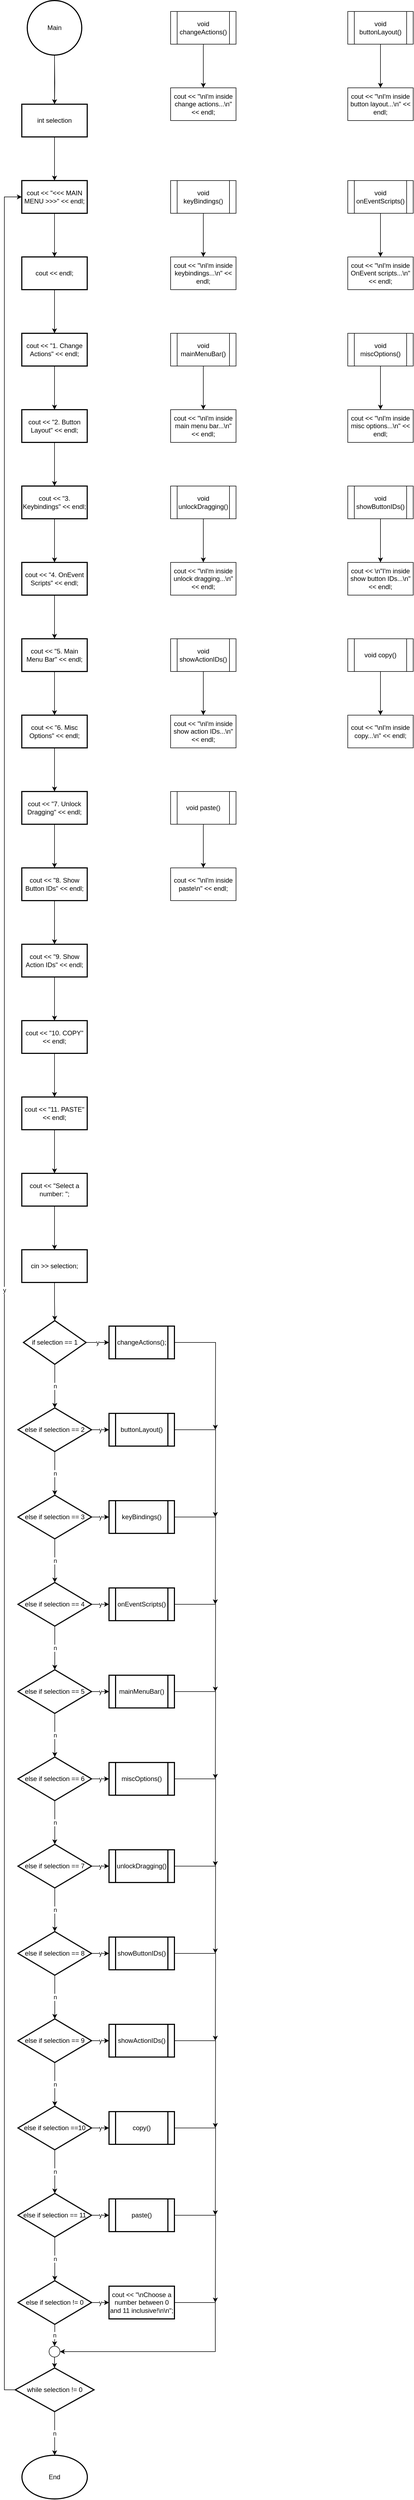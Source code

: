 <mxfile version="13.9.2" type="github">
  <diagram id="R_coL0oHHe2s7lLJRnec" name="Page-1">
    <mxGraphModel dx="2272" dy="2976" grid="1" gridSize="10" guides="1" tooltips="1" connect="1" arrows="1" fold="1" page="1" pageScale="1" pageWidth="850" pageHeight="1100" math="0" shadow="0">
      <root>
        <mxCell id="0" />
        <mxCell id="1" parent="0" />
        <mxCell id="Mn_MytF6m2y4Uh7aq5Jk-3" value="" style="edgeStyle=orthogonalEdgeStyle;rounded=0;orthogonalLoop=1;jettySize=auto;html=1;" edge="1" parent="1" source="Mn_MytF6m2y4Uh7aq5Jk-1">
          <mxGeometry relative="1" as="geometry">
            <mxPoint x="92" y="-900" as="targetPoint" />
          </mxGeometry>
        </mxCell>
        <mxCell id="Mn_MytF6m2y4Uh7aq5Jk-1" value="Main" style="strokeWidth=2;html=1;shape=mxgraph.flowchart.start_2;whiteSpace=wrap;" vertex="1" parent="1">
          <mxGeometry x="42" y="-1100" width="100" height="100" as="geometry" />
        </mxCell>
        <mxCell id="Mn_MytF6m2y4Uh7aq5Jk-25" value="" style="edgeStyle=orthogonalEdgeStyle;rounded=0;orthogonalLoop=1;jettySize=auto;html=1;" edge="1" parent="1" target="Mn_MytF6m2y4Uh7aq5Jk-24">
          <mxGeometry relative="1" as="geometry">
            <mxPoint x="92" y="-990" as="sourcePoint" />
          </mxGeometry>
        </mxCell>
        <mxCell id="Mn_MytF6m2y4Uh7aq5Jk-27" value="" style="edgeStyle=orthogonalEdgeStyle;rounded=0;orthogonalLoop=1;jettySize=auto;html=1;" edge="1" parent="1" source="Mn_MytF6m2y4Uh7aq5Jk-24" target="Mn_MytF6m2y4Uh7aq5Jk-26">
          <mxGeometry relative="1" as="geometry" />
        </mxCell>
        <mxCell id="Mn_MytF6m2y4Uh7aq5Jk-24" value="int selection" style="whiteSpace=wrap;html=1;strokeWidth=2;" vertex="1" parent="1">
          <mxGeometry x="32" y="-910" width="120" height="60" as="geometry" />
        </mxCell>
        <mxCell id="Mn_MytF6m2y4Uh7aq5Jk-29" value="" style="edgeStyle=orthogonalEdgeStyle;rounded=0;orthogonalLoop=1;jettySize=auto;html=1;" edge="1" parent="1" source="Mn_MytF6m2y4Uh7aq5Jk-26" target="Mn_MytF6m2y4Uh7aq5Jk-28">
          <mxGeometry relative="1" as="geometry" />
        </mxCell>
        <mxCell id="Mn_MytF6m2y4Uh7aq5Jk-26" value="cout &amp;lt;&amp;lt; &quot;&amp;lt;&amp;lt;&amp;lt; MAIN MENU &amp;gt;&amp;gt;&amp;gt;&quot; &amp;lt;&amp;lt; endl;" style="whiteSpace=wrap;html=1;strokeWidth=2;" vertex="1" parent="1">
          <mxGeometry x="32" y="-770" width="120" height="60" as="geometry" />
        </mxCell>
        <mxCell id="Mn_MytF6m2y4Uh7aq5Jk-31" value="" style="edgeStyle=orthogonalEdgeStyle;rounded=0;orthogonalLoop=1;jettySize=auto;html=1;" edge="1" parent="1" source="Mn_MytF6m2y4Uh7aq5Jk-28" target="Mn_MytF6m2y4Uh7aq5Jk-30">
          <mxGeometry relative="1" as="geometry" />
        </mxCell>
        <mxCell id="Mn_MytF6m2y4Uh7aq5Jk-28" value="cout &amp;lt;&amp;lt; endl;" style="whiteSpace=wrap;html=1;strokeWidth=2;" vertex="1" parent="1">
          <mxGeometry x="32" y="-630" width="120" height="60" as="geometry" />
        </mxCell>
        <mxCell id="Mn_MytF6m2y4Uh7aq5Jk-33" value="" style="edgeStyle=orthogonalEdgeStyle;rounded=0;orthogonalLoop=1;jettySize=auto;html=1;" edge="1" parent="1" source="Mn_MytF6m2y4Uh7aq5Jk-30" target="Mn_MytF6m2y4Uh7aq5Jk-32">
          <mxGeometry relative="1" as="geometry" />
        </mxCell>
        <mxCell id="Mn_MytF6m2y4Uh7aq5Jk-30" value="cout &amp;lt;&amp;lt; &quot;1. Change Actions&quot; &amp;lt;&amp;lt; endl;" style="whiteSpace=wrap;html=1;strokeWidth=2;" vertex="1" parent="1">
          <mxGeometry x="32" y="-490" width="120" height="60" as="geometry" />
        </mxCell>
        <mxCell id="Mn_MytF6m2y4Uh7aq5Jk-35" value="" style="edgeStyle=orthogonalEdgeStyle;rounded=0;orthogonalLoop=1;jettySize=auto;html=1;" edge="1" parent="1" source="Mn_MytF6m2y4Uh7aq5Jk-32" target="Mn_MytF6m2y4Uh7aq5Jk-34">
          <mxGeometry relative="1" as="geometry" />
        </mxCell>
        <mxCell id="Mn_MytF6m2y4Uh7aq5Jk-32" value="cout &amp;lt;&amp;lt; &quot;2. Button Layout&quot; &amp;lt;&amp;lt; endl;" style="whiteSpace=wrap;html=1;strokeWidth=2;" vertex="1" parent="1">
          <mxGeometry x="32" y="-350" width="120" height="60" as="geometry" />
        </mxCell>
        <mxCell id="Mn_MytF6m2y4Uh7aq5Jk-37" value="" style="edgeStyle=orthogonalEdgeStyle;rounded=0;orthogonalLoop=1;jettySize=auto;html=1;" edge="1" parent="1" source="Mn_MytF6m2y4Uh7aq5Jk-34" target="Mn_MytF6m2y4Uh7aq5Jk-36">
          <mxGeometry relative="1" as="geometry" />
        </mxCell>
        <mxCell id="Mn_MytF6m2y4Uh7aq5Jk-34" value="cout &amp;lt;&amp;lt; &quot;3. Keybindings&quot; &amp;lt;&amp;lt; endl;" style="whiteSpace=wrap;html=1;strokeWidth=2;" vertex="1" parent="1">
          <mxGeometry x="32" y="-210" width="120" height="60" as="geometry" />
        </mxCell>
        <mxCell id="Mn_MytF6m2y4Uh7aq5Jk-39" value="" style="edgeStyle=orthogonalEdgeStyle;rounded=0;orthogonalLoop=1;jettySize=auto;html=1;" edge="1" parent="1" source="Mn_MytF6m2y4Uh7aq5Jk-36" target="Mn_MytF6m2y4Uh7aq5Jk-38">
          <mxGeometry relative="1" as="geometry" />
        </mxCell>
        <mxCell id="Mn_MytF6m2y4Uh7aq5Jk-36" value="cout &amp;lt;&amp;lt; &quot;4. OnEvent Scripts&quot; &amp;lt;&amp;lt; endl;" style="whiteSpace=wrap;html=1;strokeWidth=2;" vertex="1" parent="1">
          <mxGeometry x="32" y="-70" width="120" height="60" as="geometry" />
        </mxCell>
        <mxCell id="Mn_MytF6m2y4Uh7aq5Jk-41" value="" style="edgeStyle=orthogonalEdgeStyle;rounded=0;orthogonalLoop=1;jettySize=auto;html=1;" edge="1" parent="1" source="Mn_MytF6m2y4Uh7aq5Jk-38" target="Mn_MytF6m2y4Uh7aq5Jk-40">
          <mxGeometry relative="1" as="geometry" />
        </mxCell>
        <mxCell id="Mn_MytF6m2y4Uh7aq5Jk-38" value="cout &amp;lt;&amp;lt; &quot;5. Main Menu Bar&quot; &amp;lt;&amp;lt; endl;" style="whiteSpace=wrap;html=1;strokeWidth=2;" vertex="1" parent="1">
          <mxGeometry x="32" y="70" width="120" height="60" as="geometry" />
        </mxCell>
        <mxCell id="Mn_MytF6m2y4Uh7aq5Jk-43" value="" style="edgeStyle=orthogonalEdgeStyle;rounded=0;orthogonalLoop=1;jettySize=auto;html=1;" edge="1" parent="1" source="Mn_MytF6m2y4Uh7aq5Jk-40" target="Mn_MytF6m2y4Uh7aq5Jk-42">
          <mxGeometry relative="1" as="geometry" />
        </mxCell>
        <mxCell id="Mn_MytF6m2y4Uh7aq5Jk-40" value="cout &amp;lt;&amp;lt; &quot;6. Misc Options&quot; &amp;lt;&amp;lt; endl;" style="whiteSpace=wrap;html=1;strokeWidth=2;" vertex="1" parent="1">
          <mxGeometry x="32" y="210" width="120" height="60" as="geometry" />
        </mxCell>
        <mxCell id="Mn_MytF6m2y4Uh7aq5Jk-45" value="" style="edgeStyle=orthogonalEdgeStyle;rounded=0;orthogonalLoop=1;jettySize=auto;html=1;" edge="1" parent="1" source="Mn_MytF6m2y4Uh7aq5Jk-42" target="Mn_MytF6m2y4Uh7aq5Jk-44">
          <mxGeometry relative="1" as="geometry" />
        </mxCell>
        <mxCell id="Mn_MytF6m2y4Uh7aq5Jk-42" value="cout &amp;lt;&amp;lt; &quot;7. Unlock Dragging&quot; &amp;lt;&amp;lt; endl;" style="whiteSpace=wrap;html=1;strokeWidth=2;" vertex="1" parent="1">
          <mxGeometry x="32" y="350" width="120" height="60" as="geometry" />
        </mxCell>
        <mxCell id="Mn_MytF6m2y4Uh7aq5Jk-47" value="" style="edgeStyle=orthogonalEdgeStyle;rounded=0;orthogonalLoop=1;jettySize=auto;html=1;" edge="1" parent="1" source="Mn_MytF6m2y4Uh7aq5Jk-44" target="Mn_MytF6m2y4Uh7aq5Jk-46">
          <mxGeometry relative="1" as="geometry" />
        </mxCell>
        <mxCell id="Mn_MytF6m2y4Uh7aq5Jk-44" value="cout &amp;lt;&amp;lt; &quot;8. Show Button IDs&quot; &amp;lt;&amp;lt; endl;" style="whiteSpace=wrap;html=1;strokeWidth=2;" vertex="1" parent="1">
          <mxGeometry x="32" y="490" width="120" height="60" as="geometry" />
        </mxCell>
        <mxCell id="Mn_MytF6m2y4Uh7aq5Jk-49" value="" style="edgeStyle=orthogonalEdgeStyle;rounded=0;orthogonalLoop=1;jettySize=auto;html=1;" edge="1" parent="1" source="Mn_MytF6m2y4Uh7aq5Jk-46" target="Mn_MytF6m2y4Uh7aq5Jk-48">
          <mxGeometry relative="1" as="geometry" />
        </mxCell>
        <mxCell id="Mn_MytF6m2y4Uh7aq5Jk-46" value="cout &amp;lt;&amp;lt; &quot;9. Show Action IDs&quot; &amp;lt;&amp;lt; endl;" style="whiteSpace=wrap;html=1;strokeWidth=2;" vertex="1" parent="1">
          <mxGeometry x="32" y="630" width="120" height="60" as="geometry" />
        </mxCell>
        <mxCell id="Mn_MytF6m2y4Uh7aq5Jk-51" value="" style="edgeStyle=orthogonalEdgeStyle;rounded=0;orthogonalLoop=1;jettySize=auto;html=1;" edge="1" parent="1" source="Mn_MytF6m2y4Uh7aq5Jk-48" target="Mn_MytF6m2y4Uh7aq5Jk-50">
          <mxGeometry relative="1" as="geometry" />
        </mxCell>
        <mxCell id="Mn_MytF6m2y4Uh7aq5Jk-48" value="cout &amp;lt;&amp;lt; &quot;10. COPY&quot; &amp;lt;&amp;lt; endl;" style="whiteSpace=wrap;html=1;strokeWidth=2;" vertex="1" parent="1">
          <mxGeometry x="32" y="770" width="120" height="60" as="geometry" />
        </mxCell>
        <mxCell id="Mn_MytF6m2y4Uh7aq5Jk-53" value="" style="edgeStyle=orthogonalEdgeStyle;rounded=0;orthogonalLoop=1;jettySize=auto;html=1;" edge="1" parent="1" source="Mn_MytF6m2y4Uh7aq5Jk-50" target="Mn_MytF6m2y4Uh7aq5Jk-52">
          <mxGeometry relative="1" as="geometry" />
        </mxCell>
        <mxCell id="Mn_MytF6m2y4Uh7aq5Jk-50" value="cout &amp;lt;&amp;lt; &quot;11. PASTE&quot; &amp;lt;&amp;lt; endl;" style="whiteSpace=wrap;html=1;strokeWidth=2;" vertex="1" parent="1">
          <mxGeometry x="32" y="910" width="120" height="60" as="geometry" />
        </mxCell>
        <mxCell id="Mn_MytF6m2y4Uh7aq5Jk-55" value="" style="edgeStyle=orthogonalEdgeStyle;rounded=0;orthogonalLoop=1;jettySize=auto;html=1;" edge="1" parent="1" source="Mn_MytF6m2y4Uh7aq5Jk-52" target="Mn_MytF6m2y4Uh7aq5Jk-54">
          <mxGeometry relative="1" as="geometry" />
        </mxCell>
        <mxCell id="Mn_MytF6m2y4Uh7aq5Jk-52" value="cout &amp;lt;&amp;lt; &quot;Select a number: &quot;;" style="whiteSpace=wrap;html=1;strokeWidth=2;" vertex="1" parent="1">
          <mxGeometry x="32" y="1050" width="120" height="60" as="geometry" />
        </mxCell>
        <mxCell id="Mn_MytF6m2y4Uh7aq5Jk-57" value="" style="edgeStyle=orthogonalEdgeStyle;rounded=0;orthogonalLoop=1;jettySize=auto;html=1;" edge="1" parent="1" source="Mn_MytF6m2y4Uh7aq5Jk-54" target="Mn_MytF6m2y4Uh7aq5Jk-56">
          <mxGeometry relative="1" as="geometry" />
        </mxCell>
        <mxCell id="Mn_MytF6m2y4Uh7aq5Jk-54" value="cin &amp;gt;&amp;gt; selection;" style="whiteSpace=wrap;html=1;strokeWidth=2;" vertex="1" parent="1">
          <mxGeometry x="32" y="1190" width="120" height="60" as="geometry" />
        </mxCell>
        <mxCell id="Mn_MytF6m2y4Uh7aq5Jk-61" value="y" style="edgeStyle=orthogonalEdgeStyle;rounded=0;orthogonalLoop=1;jettySize=auto;html=1;" edge="1" parent="1" source="Mn_MytF6m2y4Uh7aq5Jk-56" target="Mn_MytF6m2y4Uh7aq5Jk-60">
          <mxGeometry relative="1" as="geometry" />
        </mxCell>
        <mxCell id="Mn_MytF6m2y4Uh7aq5Jk-63" value="n" style="edgeStyle=orthogonalEdgeStyle;rounded=0;orthogonalLoop=1;jettySize=auto;html=1;" edge="1" parent="1" source="Mn_MytF6m2y4Uh7aq5Jk-56" target="Mn_MytF6m2y4Uh7aq5Jk-62">
          <mxGeometry relative="1" as="geometry" />
        </mxCell>
        <mxCell id="Mn_MytF6m2y4Uh7aq5Jk-56" value="if selection == 1" style="rhombus;whiteSpace=wrap;html=1;strokeWidth=2;" vertex="1" parent="1">
          <mxGeometry x="35" y="1320" width="115" height="80" as="geometry" />
        </mxCell>
        <mxCell id="Mn_MytF6m2y4Uh7aq5Jk-132" style="edgeStyle=orthogonalEdgeStyle;rounded=0;orthogonalLoop=1;jettySize=auto;html=1;" edge="1" parent="1" source="Mn_MytF6m2y4Uh7aq5Jk-60">
          <mxGeometry relative="1" as="geometry">
            <mxPoint x="387" y="1520" as="targetPoint" />
          </mxGeometry>
        </mxCell>
        <mxCell id="Mn_MytF6m2y4Uh7aq5Jk-60" value="changeActions();" style="shape=process;whiteSpace=wrap;html=1;backgroundOutline=1;strokeWidth=2;" vertex="1" parent="1">
          <mxGeometry x="192" y="1330" width="120" height="60" as="geometry" />
        </mxCell>
        <mxCell id="Mn_MytF6m2y4Uh7aq5Jk-65" value="y" style="edgeStyle=orthogonalEdgeStyle;rounded=0;orthogonalLoop=1;jettySize=auto;html=1;" edge="1" parent="1" source="Mn_MytF6m2y4Uh7aq5Jk-62" target="Mn_MytF6m2y4Uh7aq5Jk-64">
          <mxGeometry relative="1" as="geometry" />
        </mxCell>
        <mxCell id="Mn_MytF6m2y4Uh7aq5Jk-68" value="n" style="edgeStyle=orthogonalEdgeStyle;rounded=0;orthogonalLoop=1;jettySize=auto;html=1;" edge="1" parent="1" source="Mn_MytF6m2y4Uh7aq5Jk-62" target="Mn_MytF6m2y4Uh7aq5Jk-67">
          <mxGeometry relative="1" as="geometry" />
        </mxCell>
        <mxCell id="Mn_MytF6m2y4Uh7aq5Jk-62" value="else if selection == 2" style="rhombus;whiteSpace=wrap;html=1;strokeWidth=2;" vertex="1" parent="1">
          <mxGeometry x="25" y="1480" width="135" height="80" as="geometry" />
        </mxCell>
        <mxCell id="Mn_MytF6m2y4Uh7aq5Jk-131" style="edgeStyle=orthogonalEdgeStyle;rounded=0;orthogonalLoop=1;jettySize=auto;html=1;" edge="1" parent="1" source="Mn_MytF6m2y4Uh7aq5Jk-64">
          <mxGeometry relative="1" as="geometry">
            <mxPoint x="387" y="1680" as="targetPoint" />
          </mxGeometry>
        </mxCell>
        <mxCell id="Mn_MytF6m2y4Uh7aq5Jk-64" value="buttonLayout()" style="shape=process;whiteSpace=wrap;html=1;backgroundOutline=1;strokeWidth=2;" vertex="1" parent="1">
          <mxGeometry x="192" y="1490" width="120" height="60" as="geometry" />
        </mxCell>
        <mxCell id="Mn_MytF6m2y4Uh7aq5Jk-70" value="n" style="edgeStyle=orthogonalEdgeStyle;rounded=0;orthogonalLoop=1;jettySize=auto;html=1;" edge="1" parent="1" source="Mn_MytF6m2y4Uh7aq5Jk-67" target="Mn_MytF6m2y4Uh7aq5Jk-69">
          <mxGeometry relative="1" as="geometry" />
        </mxCell>
        <mxCell id="Mn_MytF6m2y4Uh7aq5Jk-94" value="y" style="edgeStyle=orthogonalEdgeStyle;rounded=0;orthogonalLoop=1;jettySize=auto;html=1;" edge="1" parent="1" source="Mn_MytF6m2y4Uh7aq5Jk-67" target="Mn_MytF6m2y4Uh7aq5Jk-93">
          <mxGeometry relative="1" as="geometry" />
        </mxCell>
        <mxCell id="Mn_MytF6m2y4Uh7aq5Jk-67" value="else if selection == 3" style="rhombus;whiteSpace=wrap;html=1;strokeWidth=2;" vertex="1" parent="1">
          <mxGeometry x="25" y="1640" width="135" height="80" as="geometry" />
        </mxCell>
        <mxCell id="Mn_MytF6m2y4Uh7aq5Jk-72" value="n" style="edgeStyle=orthogonalEdgeStyle;rounded=0;orthogonalLoop=1;jettySize=auto;html=1;" edge="1" parent="1" source="Mn_MytF6m2y4Uh7aq5Jk-69" target="Mn_MytF6m2y4Uh7aq5Jk-71">
          <mxGeometry relative="1" as="geometry" />
        </mxCell>
        <mxCell id="Mn_MytF6m2y4Uh7aq5Jk-96" value="y" style="edgeStyle=orthogonalEdgeStyle;rounded=0;orthogonalLoop=1;jettySize=auto;html=1;" edge="1" parent="1" source="Mn_MytF6m2y4Uh7aq5Jk-69" target="Mn_MytF6m2y4Uh7aq5Jk-95">
          <mxGeometry relative="1" as="geometry" />
        </mxCell>
        <mxCell id="Mn_MytF6m2y4Uh7aq5Jk-69" value="else if selection == 4" style="rhombus;whiteSpace=wrap;html=1;strokeWidth=2;" vertex="1" parent="1">
          <mxGeometry x="25" y="1800" width="135" height="80" as="geometry" />
        </mxCell>
        <mxCell id="Mn_MytF6m2y4Uh7aq5Jk-74" value="n" style="edgeStyle=orthogonalEdgeStyle;rounded=0;orthogonalLoop=1;jettySize=auto;html=1;" edge="1" parent="1" source="Mn_MytF6m2y4Uh7aq5Jk-71" target="Mn_MytF6m2y4Uh7aq5Jk-73">
          <mxGeometry relative="1" as="geometry" />
        </mxCell>
        <mxCell id="Mn_MytF6m2y4Uh7aq5Jk-98" value="y" style="edgeStyle=orthogonalEdgeStyle;rounded=0;orthogonalLoop=1;jettySize=auto;html=1;" edge="1" parent="1" source="Mn_MytF6m2y4Uh7aq5Jk-71" target="Mn_MytF6m2y4Uh7aq5Jk-97">
          <mxGeometry relative="1" as="geometry" />
        </mxCell>
        <mxCell id="Mn_MytF6m2y4Uh7aq5Jk-71" value="else if selection == 5" style="rhombus;whiteSpace=wrap;html=1;strokeWidth=2;" vertex="1" parent="1">
          <mxGeometry x="25" y="1960" width="135" height="80" as="geometry" />
        </mxCell>
        <mxCell id="Mn_MytF6m2y4Uh7aq5Jk-76" value="n" style="edgeStyle=orthogonalEdgeStyle;rounded=0;orthogonalLoop=1;jettySize=auto;html=1;" edge="1" parent="1" source="Mn_MytF6m2y4Uh7aq5Jk-73" target="Mn_MytF6m2y4Uh7aq5Jk-75">
          <mxGeometry relative="1" as="geometry" />
        </mxCell>
        <mxCell id="Mn_MytF6m2y4Uh7aq5Jk-100" value="y" style="edgeStyle=orthogonalEdgeStyle;rounded=0;orthogonalLoop=1;jettySize=auto;html=1;" edge="1" parent="1" source="Mn_MytF6m2y4Uh7aq5Jk-73" target="Mn_MytF6m2y4Uh7aq5Jk-99">
          <mxGeometry relative="1" as="geometry" />
        </mxCell>
        <mxCell id="Mn_MytF6m2y4Uh7aq5Jk-73" value="else if selection == 6" style="rhombus;whiteSpace=wrap;html=1;strokeWidth=2;" vertex="1" parent="1">
          <mxGeometry x="25" y="2120" width="135" height="80" as="geometry" />
        </mxCell>
        <mxCell id="Mn_MytF6m2y4Uh7aq5Jk-78" value="n" style="edgeStyle=orthogonalEdgeStyle;rounded=0;orthogonalLoop=1;jettySize=auto;html=1;" edge="1" parent="1" source="Mn_MytF6m2y4Uh7aq5Jk-75" target="Mn_MytF6m2y4Uh7aq5Jk-77">
          <mxGeometry relative="1" as="geometry" />
        </mxCell>
        <mxCell id="Mn_MytF6m2y4Uh7aq5Jk-102" value="y" style="edgeStyle=orthogonalEdgeStyle;rounded=0;orthogonalLoop=1;jettySize=auto;html=1;" edge="1" parent="1" source="Mn_MytF6m2y4Uh7aq5Jk-75" target="Mn_MytF6m2y4Uh7aq5Jk-101">
          <mxGeometry relative="1" as="geometry" />
        </mxCell>
        <mxCell id="Mn_MytF6m2y4Uh7aq5Jk-75" value="else if selection == 7" style="rhombus;whiteSpace=wrap;html=1;strokeWidth=2;" vertex="1" parent="1">
          <mxGeometry x="25" y="2280" width="135" height="80" as="geometry" />
        </mxCell>
        <mxCell id="Mn_MytF6m2y4Uh7aq5Jk-80" value="n" style="edgeStyle=orthogonalEdgeStyle;rounded=0;orthogonalLoop=1;jettySize=auto;html=1;" edge="1" parent="1" source="Mn_MytF6m2y4Uh7aq5Jk-77" target="Mn_MytF6m2y4Uh7aq5Jk-79">
          <mxGeometry relative="1" as="geometry" />
        </mxCell>
        <mxCell id="Mn_MytF6m2y4Uh7aq5Jk-104" value="y" style="edgeStyle=orthogonalEdgeStyle;rounded=0;orthogonalLoop=1;jettySize=auto;html=1;" edge="1" parent="1" source="Mn_MytF6m2y4Uh7aq5Jk-77" target="Mn_MytF6m2y4Uh7aq5Jk-103">
          <mxGeometry relative="1" as="geometry" />
        </mxCell>
        <mxCell id="Mn_MytF6m2y4Uh7aq5Jk-77" value="else if selection == 8" style="rhombus;whiteSpace=wrap;html=1;strokeWidth=2;" vertex="1" parent="1">
          <mxGeometry x="25" y="2440" width="135" height="80" as="geometry" />
        </mxCell>
        <mxCell id="Mn_MytF6m2y4Uh7aq5Jk-82" value="n" style="edgeStyle=orthogonalEdgeStyle;rounded=0;orthogonalLoop=1;jettySize=auto;html=1;" edge="1" parent="1" source="Mn_MytF6m2y4Uh7aq5Jk-79" target="Mn_MytF6m2y4Uh7aq5Jk-81">
          <mxGeometry relative="1" as="geometry" />
        </mxCell>
        <mxCell id="Mn_MytF6m2y4Uh7aq5Jk-106" value="y" style="edgeStyle=orthogonalEdgeStyle;rounded=0;orthogonalLoop=1;jettySize=auto;html=1;" edge="1" parent="1" source="Mn_MytF6m2y4Uh7aq5Jk-79" target="Mn_MytF6m2y4Uh7aq5Jk-105">
          <mxGeometry relative="1" as="geometry" />
        </mxCell>
        <mxCell id="Mn_MytF6m2y4Uh7aq5Jk-79" value="else if selection == 9" style="rhombus;whiteSpace=wrap;html=1;strokeWidth=2;" vertex="1" parent="1">
          <mxGeometry x="25" y="2600" width="135" height="80" as="geometry" />
        </mxCell>
        <mxCell id="Mn_MytF6m2y4Uh7aq5Jk-84" value="n" style="edgeStyle=orthogonalEdgeStyle;rounded=0;orthogonalLoop=1;jettySize=auto;html=1;" edge="1" parent="1" source="Mn_MytF6m2y4Uh7aq5Jk-81" target="Mn_MytF6m2y4Uh7aq5Jk-83">
          <mxGeometry relative="1" as="geometry" />
        </mxCell>
        <mxCell id="Mn_MytF6m2y4Uh7aq5Jk-108" value="y" style="edgeStyle=orthogonalEdgeStyle;rounded=0;orthogonalLoop=1;jettySize=auto;html=1;" edge="1" parent="1" source="Mn_MytF6m2y4Uh7aq5Jk-81" target="Mn_MytF6m2y4Uh7aq5Jk-107">
          <mxGeometry relative="1" as="geometry" />
        </mxCell>
        <mxCell id="Mn_MytF6m2y4Uh7aq5Jk-81" value="else if selection ==10" style="rhombus;whiteSpace=wrap;html=1;strokeWidth=2;" vertex="1" parent="1">
          <mxGeometry x="25" y="2760" width="135" height="80" as="geometry" />
        </mxCell>
        <mxCell id="Mn_MytF6m2y4Uh7aq5Jk-86" value="n" style="edgeStyle=orthogonalEdgeStyle;rounded=0;orthogonalLoop=1;jettySize=auto;html=1;" edge="1" parent="1" source="Mn_MytF6m2y4Uh7aq5Jk-83" target="Mn_MytF6m2y4Uh7aq5Jk-85">
          <mxGeometry relative="1" as="geometry" />
        </mxCell>
        <mxCell id="Mn_MytF6m2y4Uh7aq5Jk-110" value="y" style="edgeStyle=orthogonalEdgeStyle;rounded=0;orthogonalLoop=1;jettySize=auto;html=1;" edge="1" parent="1" source="Mn_MytF6m2y4Uh7aq5Jk-83" target="Mn_MytF6m2y4Uh7aq5Jk-109">
          <mxGeometry relative="1" as="geometry" />
        </mxCell>
        <mxCell id="Mn_MytF6m2y4Uh7aq5Jk-83" value="else if selection == 11" style="rhombus;whiteSpace=wrap;html=1;strokeWidth=2;" vertex="1" parent="1">
          <mxGeometry x="25" y="2920" width="135" height="80" as="geometry" />
        </mxCell>
        <mxCell id="Mn_MytF6m2y4Uh7aq5Jk-112" value="y" style="edgeStyle=orthogonalEdgeStyle;rounded=0;orthogonalLoop=1;jettySize=auto;html=1;" edge="1" parent="1" source="Mn_MytF6m2y4Uh7aq5Jk-85" target="Mn_MytF6m2y4Uh7aq5Jk-111">
          <mxGeometry relative="1" as="geometry" />
        </mxCell>
        <mxCell id="Mn_MytF6m2y4Uh7aq5Jk-120" value="n" style="edgeStyle=orthogonalEdgeStyle;rounded=0;orthogonalLoop=1;jettySize=auto;html=1;" edge="1" parent="1" source="Mn_MytF6m2y4Uh7aq5Jk-85" target="Mn_MytF6m2y4Uh7aq5Jk-113">
          <mxGeometry relative="1" as="geometry" />
        </mxCell>
        <mxCell id="Mn_MytF6m2y4Uh7aq5Jk-85" value="else if selection != 0" style="rhombus;whiteSpace=wrap;html=1;strokeWidth=2;" vertex="1" parent="1">
          <mxGeometry x="25" y="3080" width="135" height="80" as="geometry" />
        </mxCell>
        <mxCell id="Mn_MytF6m2y4Uh7aq5Jk-90" value="y" style="edgeStyle=orthogonalEdgeStyle;rounded=0;orthogonalLoop=1;jettySize=auto;html=1;exitX=0;exitY=0.5;exitDx=0;exitDy=0;entryX=0;entryY=0.5;entryDx=0;entryDy=0;" edge="1" parent="1" source="Mn_MytF6m2y4Uh7aq5Jk-87" target="Mn_MytF6m2y4Uh7aq5Jk-26">
          <mxGeometry relative="1" as="geometry" />
        </mxCell>
        <mxCell id="Mn_MytF6m2y4Uh7aq5Jk-92" value="n" style="edgeStyle=orthogonalEdgeStyle;rounded=0;orthogonalLoop=1;jettySize=auto;html=1;" edge="1" parent="1" source="Mn_MytF6m2y4Uh7aq5Jk-87" target="Mn_MytF6m2y4Uh7aq5Jk-91">
          <mxGeometry relative="1" as="geometry" />
        </mxCell>
        <mxCell id="Mn_MytF6m2y4Uh7aq5Jk-87" value="while selection != 0" style="rhombus;whiteSpace=wrap;html=1;strokeWidth=2;" vertex="1" parent="1">
          <mxGeometry x="20" y="3240" width="144.5" height="80" as="geometry" />
        </mxCell>
        <mxCell id="Mn_MytF6m2y4Uh7aq5Jk-91" value="End" style="ellipse;whiteSpace=wrap;html=1;strokeWidth=2;" vertex="1" parent="1">
          <mxGeometry x="32.25" y="3400" width="120" height="80" as="geometry" />
        </mxCell>
        <mxCell id="Mn_MytF6m2y4Uh7aq5Jk-130" style="edgeStyle=orthogonalEdgeStyle;rounded=0;orthogonalLoop=1;jettySize=auto;html=1;" edge="1" parent="1" source="Mn_MytF6m2y4Uh7aq5Jk-93">
          <mxGeometry relative="1" as="geometry">
            <mxPoint x="387" y="1840" as="targetPoint" />
          </mxGeometry>
        </mxCell>
        <mxCell id="Mn_MytF6m2y4Uh7aq5Jk-93" value="keyBindings()" style="shape=process;whiteSpace=wrap;html=1;backgroundOutline=1;strokeWidth=2;" vertex="1" parent="1">
          <mxGeometry x="192" y="1650" width="120" height="60" as="geometry" />
        </mxCell>
        <mxCell id="Mn_MytF6m2y4Uh7aq5Jk-129" style="edgeStyle=orthogonalEdgeStyle;rounded=0;orthogonalLoop=1;jettySize=auto;html=1;" edge="1" parent="1" source="Mn_MytF6m2y4Uh7aq5Jk-95">
          <mxGeometry relative="1" as="geometry">
            <mxPoint x="387" y="2000" as="targetPoint" />
          </mxGeometry>
        </mxCell>
        <mxCell id="Mn_MytF6m2y4Uh7aq5Jk-95" value="onEventScripts()" style="shape=process;whiteSpace=wrap;html=1;backgroundOutline=1;strokeWidth=2;" vertex="1" parent="1">
          <mxGeometry x="192" y="1810" width="120" height="60" as="geometry" />
        </mxCell>
        <mxCell id="Mn_MytF6m2y4Uh7aq5Jk-128" value="&lt;br&gt;" style="edgeStyle=orthogonalEdgeStyle;rounded=0;orthogonalLoop=1;jettySize=auto;html=1;" edge="1" parent="1" source="Mn_MytF6m2y4Uh7aq5Jk-97">
          <mxGeometry relative="1" as="geometry">
            <mxPoint x="387" y="2160" as="targetPoint" />
          </mxGeometry>
        </mxCell>
        <mxCell id="Mn_MytF6m2y4Uh7aq5Jk-97" value="mainMenuBar()" style="shape=process;whiteSpace=wrap;html=1;backgroundOutline=1;strokeWidth=2;" vertex="1" parent="1">
          <mxGeometry x="192" y="1970" width="120" height="60" as="geometry" />
        </mxCell>
        <mxCell id="Mn_MytF6m2y4Uh7aq5Jk-127" style="edgeStyle=orthogonalEdgeStyle;rounded=0;orthogonalLoop=1;jettySize=auto;html=1;" edge="1" parent="1" source="Mn_MytF6m2y4Uh7aq5Jk-99">
          <mxGeometry relative="1" as="geometry">
            <mxPoint x="387" y="2320" as="targetPoint" />
          </mxGeometry>
        </mxCell>
        <mxCell id="Mn_MytF6m2y4Uh7aq5Jk-99" value="miscOptions()" style="shape=process;whiteSpace=wrap;html=1;backgroundOutline=1;strokeWidth=2;" vertex="1" parent="1">
          <mxGeometry x="192" y="2130" width="120" height="60" as="geometry" />
        </mxCell>
        <mxCell id="Mn_MytF6m2y4Uh7aq5Jk-126" style="edgeStyle=orthogonalEdgeStyle;rounded=0;orthogonalLoop=1;jettySize=auto;html=1;" edge="1" parent="1" source="Mn_MytF6m2y4Uh7aq5Jk-101">
          <mxGeometry relative="1" as="geometry">
            <mxPoint x="387" y="2480" as="targetPoint" />
          </mxGeometry>
        </mxCell>
        <mxCell id="Mn_MytF6m2y4Uh7aq5Jk-101" value="unlockDragging()" style="shape=process;whiteSpace=wrap;html=1;backgroundOutline=1;strokeWidth=2;" vertex="1" parent="1">
          <mxGeometry x="192" y="2290" width="120" height="60" as="geometry" />
        </mxCell>
        <mxCell id="Mn_MytF6m2y4Uh7aq5Jk-125" style="edgeStyle=orthogonalEdgeStyle;rounded=0;orthogonalLoop=1;jettySize=auto;html=1;" edge="1" parent="1" source="Mn_MytF6m2y4Uh7aq5Jk-103">
          <mxGeometry relative="1" as="geometry">
            <mxPoint x="387" y="2640" as="targetPoint" />
          </mxGeometry>
        </mxCell>
        <mxCell id="Mn_MytF6m2y4Uh7aq5Jk-103" value="showButtonIDs()" style="shape=process;whiteSpace=wrap;html=1;backgroundOutline=1;strokeWidth=2;" vertex="1" parent="1">
          <mxGeometry x="192" y="2450" width="120" height="60" as="geometry" />
        </mxCell>
        <mxCell id="Mn_MytF6m2y4Uh7aq5Jk-124" style="edgeStyle=orthogonalEdgeStyle;rounded=0;orthogonalLoop=1;jettySize=auto;html=1;" edge="1" parent="1" source="Mn_MytF6m2y4Uh7aq5Jk-105">
          <mxGeometry relative="1" as="geometry">
            <mxPoint x="387" y="2800" as="targetPoint" />
          </mxGeometry>
        </mxCell>
        <mxCell id="Mn_MytF6m2y4Uh7aq5Jk-105" value="showActionIDs()" style="shape=process;whiteSpace=wrap;html=1;backgroundOutline=1;strokeWidth=2;" vertex="1" parent="1">
          <mxGeometry x="192" y="2610" width="120" height="60" as="geometry" />
        </mxCell>
        <mxCell id="Mn_MytF6m2y4Uh7aq5Jk-123" style="edgeStyle=orthogonalEdgeStyle;rounded=0;orthogonalLoop=1;jettySize=auto;html=1;" edge="1" parent="1" source="Mn_MytF6m2y4Uh7aq5Jk-107">
          <mxGeometry relative="1" as="geometry">
            <mxPoint x="387" y="2960" as="targetPoint" />
          </mxGeometry>
        </mxCell>
        <mxCell id="Mn_MytF6m2y4Uh7aq5Jk-107" value="copy()" style="shape=process;whiteSpace=wrap;html=1;backgroundOutline=1;strokeWidth=2;" vertex="1" parent="1">
          <mxGeometry x="192" y="2770" width="120" height="60" as="geometry" />
        </mxCell>
        <mxCell id="Mn_MytF6m2y4Uh7aq5Jk-122" style="edgeStyle=orthogonalEdgeStyle;rounded=0;orthogonalLoop=1;jettySize=auto;html=1;" edge="1" parent="1" source="Mn_MytF6m2y4Uh7aq5Jk-109">
          <mxGeometry relative="1" as="geometry">
            <mxPoint x="387" y="3120" as="targetPoint" />
          </mxGeometry>
        </mxCell>
        <mxCell id="Mn_MytF6m2y4Uh7aq5Jk-109" value="paste()" style="shape=process;whiteSpace=wrap;html=1;backgroundOutline=1;strokeWidth=2;" vertex="1" parent="1">
          <mxGeometry x="192" y="2930" width="120" height="60" as="geometry" />
        </mxCell>
        <mxCell id="Mn_MytF6m2y4Uh7aq5Jk-121" style="edgeStyle=orthogonalEdgeStyle;rounded=0;orthogonalLoop=1;jettySize=auto;html=1;entryX=1;entryY=0.5;entryDx=0;entryDy=0;" edge="1" parent="1" source="Mn_MytF6m2y4Uh7aq5Jk-111" target="Mn_MytF6m2y4Uh7aq5Jk-113">
          <mxGeometry relative="1" as="geometry">
            <Array as="points">
              <mxPoint x="387" y="3120" />
              <mxPoint x="387" y="3210" />
            </Array>
          </mxGeometry>
        </mxCell>
        <mxCell id="Mn_MytF6m2y4Uh7aq5Jk-111" value="cout &amp;lt;&amp;lt; &quot;\nChoose a number between 0 and 11 inclusive!\n\n&quot;;" style="whiteSpace=wrap;html=1;strokeWidth=2;" vertex="1" parent="1">
          <mxGeometry x="192" y="3090" width="120" height="60" as="geometry" />
        </mxCell>
        <mxCell id="Mn_MytF6m2y4Uh7aq5Jk-114" style="edgeStyle=orthogonalEdgeStyle;rounded=0;orthogonalLoop=1;jettySize=auto;html=1;" edge="1" parent="1" source="Mn_MytF6m2y4Uh7aq5Jk-113" target="Mn_MytF6m2y4Uh7aq5Jk-87">
          <mxGeometry relative="1" as="geometry" />
        </mxCell>
        <mxCell id="Mn_MytF6m2y4Uh7aq5Jk-113" value="" style="ellipse;whiteSpace=wrap;html=1;aspect=fixed;" vertex="1" parent="1">
          <mxGeometry x="82" y="3200" width="20" height="20" as="geometry" />
        </mxCell>
        <mxCell id="Mn_MytF6m2y4Uh7aq5Jk-135" value="" style="edgeStyle=orthogonalEdgeStyle;rounded=0;orthogonalLoop=1;jettySize=auto;html=1;" edge="1" parent="1" source="Mn_MytF6m2y4Uh7aq5Jk-133" target="Mn_MytF6m2y4Uh7aq5Jk-134">
          <mxGeometry relative="1" as="geometry" />
        </mxCell>
        <mxCell id="Mn_MytF6m2y4Uh7aq5Jk-133" value="void changeActions()" style="shape=process;whiteSpace=wrap;html=1;backgroundOutline=1;" vertex="1" parent="1">
          <mxGeometry x="305" y="-1080" width="120" height="60" as="geometry" />
        </mxCell>
        <mxCell id="Mn_MytF6m2y4Uh7aq5Jk-134" value="cout &amp;lt;&amp;lt; &quot;\nI&#39;m inside change actions...\n&quot; &amp;lt;&amp;lt; endl;" style="whiteSpace=wrap;html=1;" vertex="1" parent="1">
          <mxGeometry x="305" y="-940" width="120" height="60" as="geometry" />
        </mxCell>
        <mxCell id="Mn_MytF6m2y4Uh7aq5Jk-138" value="" style="edgeStyle=orthogonalEdgeStyle;rounded=0;orthogonalLoop=1;jettySize=auto;html=1;" edge="1" parent="1" source="Mn_MytF6m2y4Uh7aq5Jk-136" target="Mn_MytF6m2y4Uh7aq5Jk-137">
          <mxGeometry relative="1" as="geometry" />
        </mxCell>
        <mxCell id="Mn_MytF6m2y4Uh7aq5Jk-136" value="void buttonLayout()" style="shape=process;whiteSpace=wrap;html=1;backgroundOutline=1;" vertex="1" parent="1">
          <mxGeometry x="630" y="-1080" width="120" height="60" as="geometry" />
        </mxCell>
        <mxCell id="Mn_MytF6m2y4Uh7aq5Jk-137" value="cout &amp;lt;&amp;lt; &quot;\nI&#39;m inside button layout...\n&quot; &amp;lt;&amp;lt; endl;" style="whiteSpace=wrap;html=1;" vertex="1" parent="1">
          <mxGeometry x="630" y="-940" width="120" height="60" as="geometry" />
        </mxCell>
        <mxCell id="Mn_MytF6m2y4Uh7aq5Jk-141" value="" style="edgeStyle=orthogonalEdgeStyle;rounded=0;orthogonalLoop=1;jettySize=auto;html=1;" edge="1" parent="1" source="Mn_MytF6m2y4Uh7aq5Jk-139" target="Mn_MytF6m2y4Uh7aq5Jk-140">
          <mxGeometry relative="1" as="geometry" />
        </mxCell>
        <mxCell id="Mn_MytF6m2y4Uh7aq5Jk-139" value="void keyBindings()" style="shape=process;whiteSpace=wrap;html=1;backgroundOutline=1;" vertex="1" parent="1">
          <mxGeometry x="305" y="-770" width="120" height="60" as="geometry" />
        </mxCell>
        <mxCell id="Mn_MytF6m2y4Uh7aq5Jk-140" value="cout &amp;lt;&amp;lt; &quot;\nI&#39;m inside keybindings...\n&quot; &amp;lt;&amp;lt; endl;" style="whiteSpace=wrap;html=1;" vertex="1" parent="1">
          <mxGeometry x="305" y="-630" width="120" height="60" as="geometry" />
        </mxCell>
        <mxCell id="Mn_MytF6m2y4Uh7aq5Jk-144" value="" style="edgeStyle=orthogonalEdgeStyle;rounded=0;orthogonalLoop=1;jettySize=auto;html=1;" edge="1" parent="1" source="Mn_MytF6m2y4Uh7aq5Jk-142" target="Mn_MytF6m2y4Uh7aq5Jk-143">
          <mxGeometry relative="1" as="geometry" />
        </mxCell>
        <mxCell id="Mn_MytF6m2y4Uh7aq5Jk-142" value="void onEventScripts()" style="shape=process;whiteSpace=wrap;html=1;backgroundOutline=1;" vertex="1" parent="1">
          <mxGeometry x="630" y="-770" width="120" height="60" as="geometry" />
        </mxCell>
        <mxCell id="Mn_MytF6m2y4Uh7aq5Jk-143" value="cout &amp;lt;&amp;lt; &quot;\nI&#39;m inside OnEvent scripts...\n&quot; &amp;lt;&amp;lt; endl;" style="whiteSpace=wrap;html=1;" vertex="1" parent="1">
          <mxGeometry x="630" y="-630" width="120" height="60" as="geometry" />
        </mxCell>
        <mxCell id="Mn_MytF6m2y4Uh7aq5Jk-147" value="" style="edgeStyle=orthogonalEdgeStyle;rounded=0;orthogonalLoop=1;jettySize=auto;html=1;" edge="1" parent="1" source="Mn_MytF6m2y4Uh7aq5Jk-145" target="Mn_MytF6m2y4Uh7aq5Jk-146">
          <mxGeometry relative="1" as="geometry" />
        </mxCell>
        <mxCell id="Mn_MytF6m2y4Uh7aq5Jk-145" value="void mainMenuBar()" style="shape=process;whiteSpace=wrap;html=1;backgroundOutline=1;" vertex="1" parent="1">
          <mxGeometry x="305" y="-490" width="120" height="60" as="geometry" />
        </mxCell>
        <mxCell id="Mn_MytF6m2y4Uh7aq5Jk-146" value="cout &amp;lt;&amp;lt; &quot;\nI&#39;m inside main menu bar...\n&quot; &amp;lt;&amp;lt; endl;" style="whiteSpace=wrap;html=1;" vertex="1" parent="1">
          <mxGeometry x="305" y="-350" width="120" height="60" as="geometry" />
        </mxCell>
        <mxCell id="Mn_MytF6m2y4Uh7aq5Jk-150" value="" style="edgeStyle=orthogonalEdgeStyle;rounded=0;orthogonalLoop=1;jettySize=auto;html=1;" edge="1" parent="1" source="Mn_MytF6m2y4Uh7aq5Jk-148" target="Mn_MytF6m2y4Uh7aq5Jk-149">
          <mxGeometry relative="1" as="geometry" />
        </mxCell>
        <mxCell id="Mn_MytF6m2y4Uh7aq5Jk-148" value="void miscOptions()" style="shape=process;whiteSpace=wrap;html=1;backgroundOutline=1;" vertex="1" parent="1">
          <mxGeometry x="630" y="-490" width="120" height="60" as="geometry" />
        </mxCell>
        <mxCell id="Mn_MytF6m2y4Uh7aq5Jk-149" value="cout &amp;lt;&amp;lt; &quot;\nI&#39;m inside misc options...\n&quot; &amp;lt;&amp;lt; endl;" style="whiteSpace=wrap;html=1;" vertex="1" parent="1">
          <mxGeometry x="630" y="-350" width="120" height="60" as="geometry" />
        </mxCell>
        <mxCell id="Mn_MytF6m2y4Uh7aq5Jk-153" value="" style="edgeStyle=orthogonalEdgeStyle;rounded=0;orthogonalLoop=1;jettySize=auto;html=1;" edge="1" parent="1" source="Mn_MytF6m2y4Uh7aq5Jk-151" target="Mn_MytF6m2y4Uh7aq5Jk-152">
          <mxGeometry relative="1" as="geometry" />
        </mxCell>
        <mxCell id="Mn_MytF6m2y4Uh7aq5Jk-151" value="void unlockDragging()" style="shape=process;whiteSpace=wrap;html=1;backgroundOutline=1;" vertex="1" parent="1">
          <mxGeometry x="305" y="-210" width="120" height="60" as="geometry" />
        </mxCell>
        <mxCell id="Mn_MytF6m2y4Uh7aq5Jk-152" value="cout &amp;lt;&amp;lt; &quot;\nI&#39;m inside unlock dragging...\n&quot; &amp;lt;&amp;lt; endl;" style="whiteSpace=wrap;html=1;" vertex="1" parent="1">
          <mxGeometry x="305" y="-70" width="120" height="60" as="geometry" />
        </mxCell>
        <mxCell id="Mn_MytF6m2y4Uh7aq5Jk-156" value="" style="edgeStyle=orthogonalEdgeStyle;rounded=0;orthogonalLoop=1;jettySize=auto;html=1;" edge="1" parent="1" source="Mn_MytF6m2y4Uh7aq5Jk-154" target="Mn_MytF6m2y4Uh7aq5Jk-155">
          <mxGeometry relative="1" as="geometry" />
        </mxCell>
        <mxCell id="Mn_MytF6m2y4Uh7aq5Jk-154" value="void showButtonIDs()" style="shape=process;whiteSpace=wrap;html=1;backgroundOutline=1;" vertex="1" parent="1">
          <mxGeometry x="630" y="-210" width="120" height="60" as="geometry" />
        </mxCell>
        <mxCell id="Mn_MytF6m2y4Uh7aq5Jk-155" value="cout &amp;lt;&amp;lt; \n&quot;I&#39;m inside show button IDs...\n&quot; &amp;lt;&amp;lt; endl;" style="whiteSpace=wrap;html=1;" vertex="1" parent="1">
          <mxGeometry x="630" y="-70" width="120" height="60" as="geometry" />
        </mxCell>
        <mxCell id="Mn_MytF6m2y4Uh7aq5Jk-159" value="" style="edgeStyle=orthogonalEdgeStyle;rounded=0;orthogonalLoop=1;jettySize=auto;html=1;" edge="1" parent="1" source="Mn_MytF6m2y4Uh7aq5Jk-157" target="Mn_MytF6m2y4Uh7aq5Jk-158">
          <mxGeometry relative="1" as="geometry" />
        </mxCell>
        <mxCell id="Mn_MytF6m2y4Uh7aq5Jk-157" value="void showActionIDs()" style="shape=process;whiteSpace=wrap;html=1;backgroundOutline=1;" vertex="1" parent="1">
          <mxGeometry x="305" y="70" width="120" height="60" as="geometry" />
        </mxCell>
        <mxCell id="Mn_MytF6m2y4Uh7aq5Jk-158" value="cout &amp;lt;&amp;lt; &quot;\nI&#39;m inside show action IDs...\n&quot; &amp;lt;&amp;lt; endl;" style="whiteSpace=wrap;html=1;" vertex="1" parent="1">
          <mxGeometry x="305" y="210" width="120" height="60" as="geometry" />
        </mxCell>
        <mxCell id="Mn_MytF6m2y4Uh7aq5Jk-162" value="" style="edgeStyle=orthogonalEdgeStyle;rounded=0;orthogonalLoop=1;jettySize=auto;html=1;" edge="1" parent="1" source="Mn_MytF6m2y4Uh7aq5Jk-160" target="Mn_MytF6m2y4Uh7aq5Jk-161">
          <mxGeometry relative="1" as="geometry" />
        </mxCell>
        <mxCell id="Mn_MytF6m2y4Uh7aq5Jk-160" value="void copy()" style="shape=process;whiteSpace=wrap;html=1;backgroundOutline=1;" vertex="1" parent="1">
          <mxGeometry x="630" y="70" width="120" height="60" as="geometry" />
        </mxCell>
        <mxCell id="Mn_MytF6m2y4Uh7aq5Jk-161" value="cout &amp;lt;&amp;lt; &quot;\nI&#39;m inside copy...\n&quot; &amp;lt;&amp;lt; endl;" style="whiteSpace=wrap;html=1;" vertex="1" parent="1">
          <mxGeometry x="630" y="210" width="120" height="60" as="geometry" />
        </mxCell>
        <mxCell id="Mn_MytF6m2y4Uh7aq5Jk-165" value="" style="edgeStyle=orthogonalEdgeStyle;rounded=0;orthogonalLoop=1;jettySize=auto;html=1;" edge="1" parent="1" source="Mn_MytF6m2y4Uh7aq5Jk-163" target="Mn_MytF6m2y4Uh7aq5Jk-164">
          <mxGeometry relative="1" as="geometry" />
        </mxCell>
        <mxCell id="Mn_MytF6m2y4Uh7aq5Jk-163" value="void paste()" style="shape=process;whiteSpace=wrap;html=1;backgroundOutline=1;" vertex="1" parent="1">
          <mxGeometry x="305" y="350" width="120" height="60" as="geometry" />
        </mxCell>
        <mxCell id="Mn_MytF6m2y4Uh7aq5Jk-164" value="cout &amp;lt;&amp;lt; &quot;\nI&#39;m inside paste\n&quot; &amp;lt;&amp;lt; endl;" style="whiteSpace=wrap;html=1;" vertex="1" parent="1">
          <mxGeometry x="305" y="490" width="120" height="60" as="geometry" />
        </mxCell>
      </root>
    </mxGraphModel>
  </diagram>
</mxfile>
